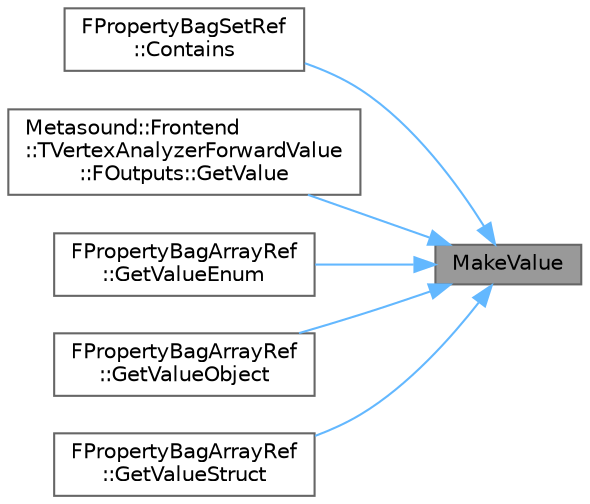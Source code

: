 digraph "MakeValue"
{
 // INTERACTIVE_SVG=YES
 // LATEX_PDF_SIZE
  bgcolor="transparent";
  edge [fontname=Helvetica,fontsize=10,labelfontname=Helvetica,labelfontsize=10];
  node [fontname=Helvetica,fontsize=10,shape=box,height=0.2,width=0.4];
  rankdir="RL";
  Node1 [id="Node000001",label="MakeValue",height=0.2,width=0.4,color="gray40", fillcolor="grey60", style="filled", fontcolor="black",tooltip=" "];
  Node1 -> Node2 [id="edge1_Node000001_Node000002",dir="back",color="steelblue1",style="solid",tooltip=" "];
  Node2 [id="Node000002",label="FPropertyBagSetRef\l::Contains",height=0.2,width=0.4,color="grey40", fillcolor="white", style="filled",URL="$d7/d67/classFPropertyBagSetRef.html#af26c38fc03e6362d21bf60ccf6cfffe2",tooltip="Returns a bool specifying if the element was found or not."];
  Node1 -> Node3 [id="edge2_Node000001_Node000003",dir="back",color="steelblue1",style="solid",tooltip=" "];
  Node3 [id="Node000003",label="Metasound::Frontend\l::TVertexAnalyzerForwardValue\l::FOutputs::GetValue",height=0.2,width=0.4,color="grey40", fillcolor="white", style="filled",URL="$d0/d3b/structMetasound_1_1Frontend_1_1TVertexAnalyzerForwardValue_1_1FOutputs.html#afd2992d48cda925a090b8c1f2534e5a3",tooltip=" "];
  Node1 -> Node4 [id="edge3_Node000001_Node000004",dir="back",color="steelblue1",style="solid",tooltip=" "];
  Node4 [id="Node000004",label="FPropertyBagArrayRef\l::GetValueEnum",height=0.2,width=0.4,color="grey40", fillcolor="white", style="filled",URL="$d5/dd6/classFPropertyBagArrayRef.html#a939fbef0a92e9d855dc6bd04d70277ec",tooltip=" "];
  Node1 -> Node5 [id="edge4_Node000001_Node000005",dir="back",color="steelblue1",style="solid",tooltip=" "];
  Node5 [id="Node000005",label="FPropertyBagArrayRef\l::GetValueObject",height=0.2,width=0.4,color="grey40", fillcolor="white", style="filled",URL="$d5/dd6/classFPropertyBagArrayRef.html#a02deae15b404c5e7338de5504c360e2f",tooltip=" "];
  Node1 -> Node6 [id="edge5_Node000001_Node000006",dir="back",color="steelblue1",style="solid",tooltip=" "];
  Node6 [id="Node000006",label="FPropertyBagArrayRef\l::GetValueStruct",height=0.2,width=0.4,color="grey40", fillcolor="white", style="filled",URL="$d5/dd6/classFPropertyBagArrayRef.html#a353826d7755c599b9f59b019525b8268",tooltip=" "];
}
